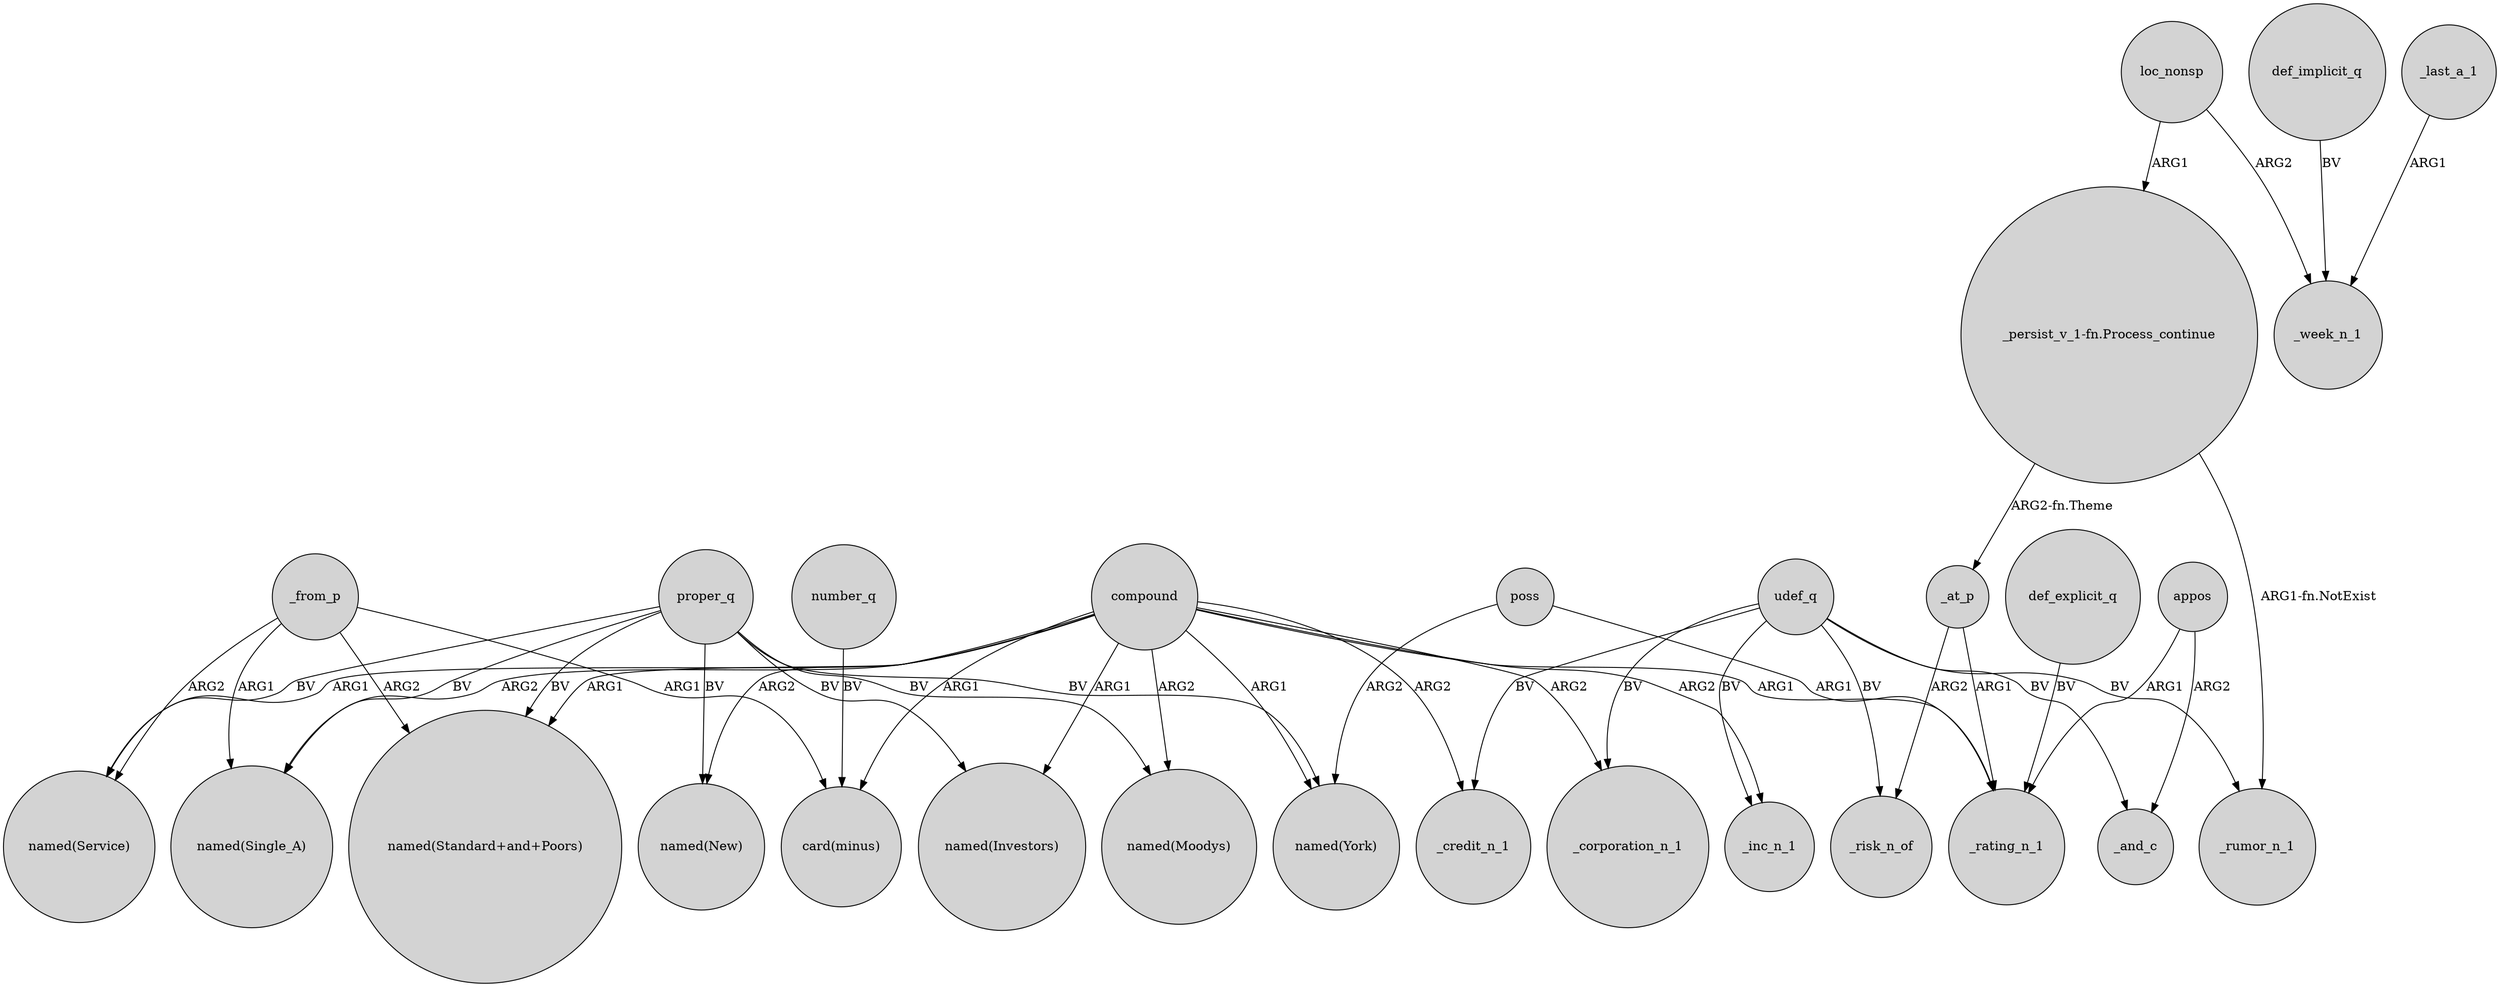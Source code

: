 digraph {
	node [shape=circle style=filled]
	"_persist_v_1-fn.Process_continue" -> _at_p [label="ARG2-fn.Theme"]
	compound -> "named(Moodys)" [label=ARG2]
	udef_q -> _risk_n_of [label=BV]
	compound -> "named(New)" [label=ARG2]
	def_implicit_q -> _week_n_1 [label=BV]
	udef_q -> _inc_n_1 [label=BV]
	_from_p -> "named(Standard+and+Poors)" [label=ARG2]
	udef_q -> _credit_n_1 [label=BV]
	compound -> "named(Single_A)" [label=ARG2]
	proper_q -> "named(New)" [label=BV]
	_at_p -> _rating_n_1 [label=ARG1]
	compound -> _credit_n_1 [label=ARG2]
	udef_q -> _rumor_n_1 [label=BV]
	compound -> _corporation_n_1 [label=ARG2]
	poss -> _rating_n_1 [label=ARG1]
	compound -> "named(Investors)" [label=ARG1]
	number_q -> "card(minus)" [label=BV]
	"_persist_v_1-fn.Process_continue" -> _rumor_n_1 [label="ARG1-fn.NotExist"]
	proper_q -> "named(Moodys)" [label=BV]
	compound -> "named(Standard+and+Poors)" [label=ARG1]
	compound -> "card(minus)" [label=ARG1]
	compound -> "named(Service)" [label=ARG1]
	poss -> "named(York)" [label=ARG2]
	udef_q -> _corporation_n_1 [label=BV]
	compound -> _rating_n_1 [label=ARG1]
	loc_nonsp -> _week_n_1 [label=ARG2]
	compound -> "named(York)" [label=ARG1]
	_from_p -> "named(Single_A)" [label=ARG1]
	appos -> _and_c [label=ARG2]
	_from_p -> "card(minus)" [label=ARG1]
	_last_a_1 -> _week_n_1 [label=ARG1]
	proper_q -> "named(Service)" [label=BV]
	_at_p -> _risk_n_of [label=ARG2]
	appos -> _rating_n_1 [label=ARG1]
	def_explicit_q -> _rating_n_1 [label=BV]
	proper_q -> "named(Standard+and+Poors)" [label=BV]
	loc_nonsp -> "_persist_v_1-fn.Process_continue" [label=ARG1]
	proper_q -> "named(York)" [label=BV]
	udef_q -> _and_c [label=BV]
	proper_q -> "named(Investors)" [label=BV]
	proper_q -> "named(Single_A)" [label=BV]
	_from_p -> "named(Service)" [label=ARG2]
	compound -> _inc_n_1 [label=ARG2]
}
